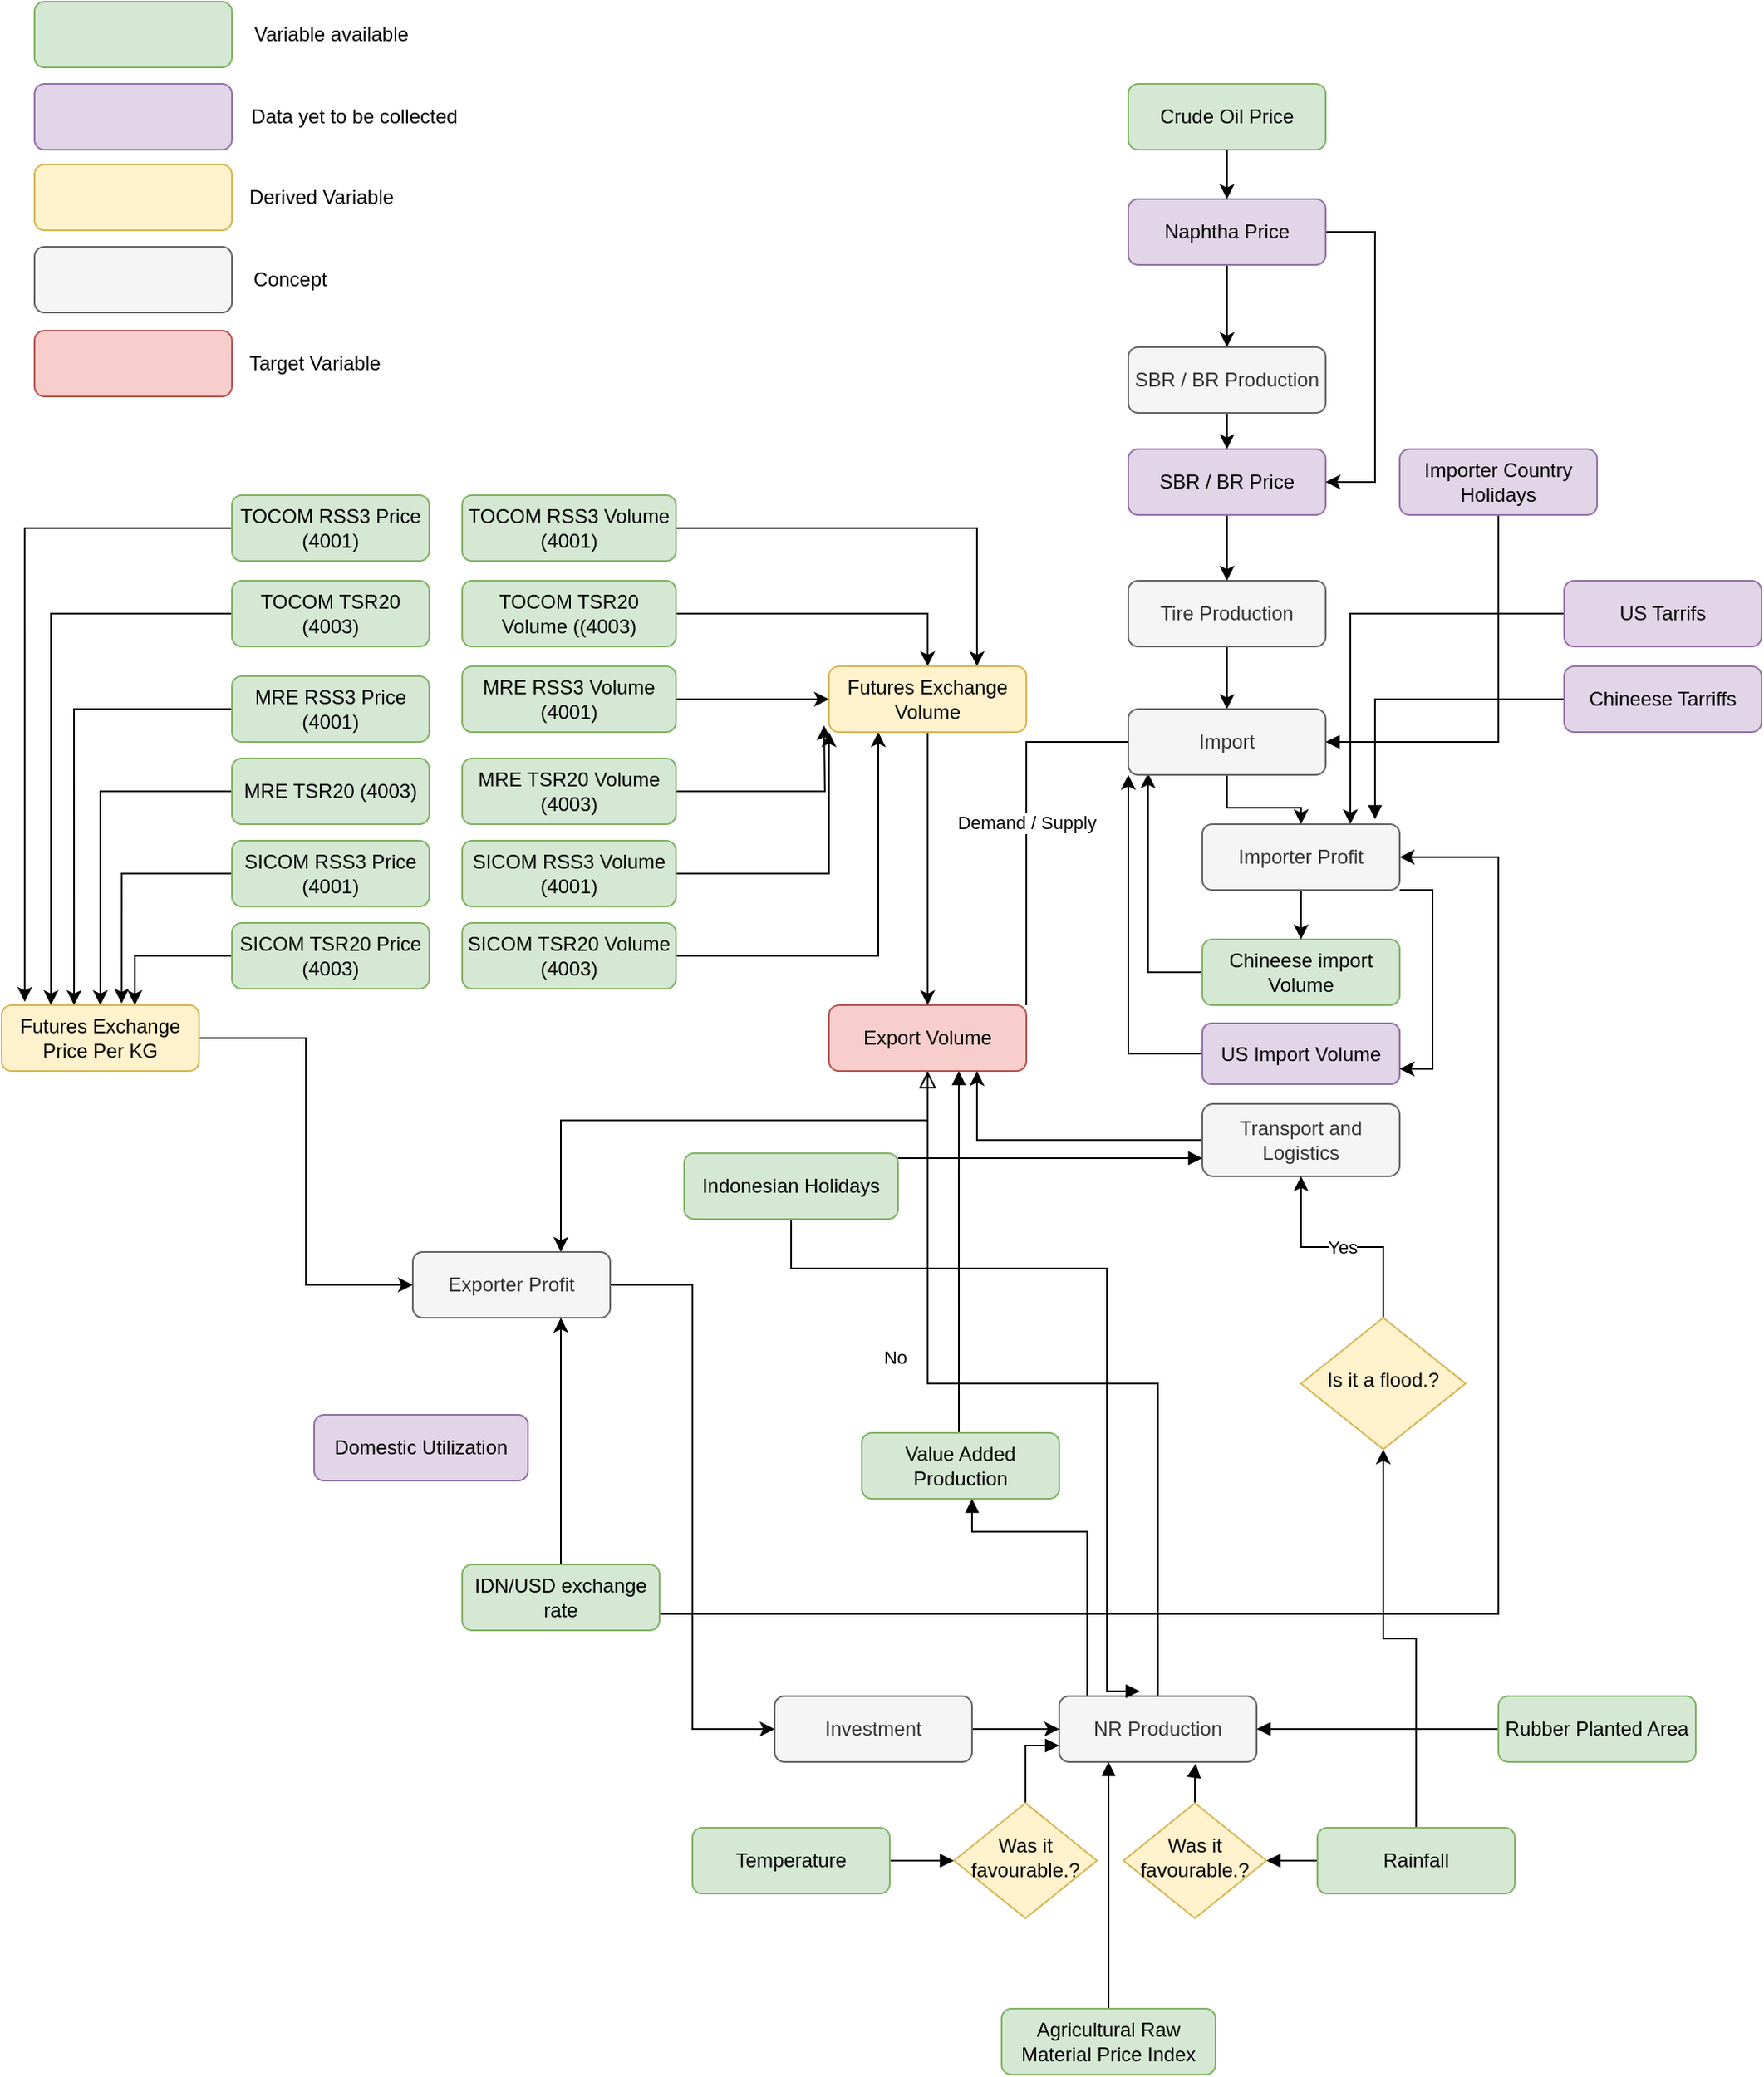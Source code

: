 <mxfile version="12.5.8" type="device"><diagram id="C5RBs43oDa-KdzZeNtuy" name="Page-1"><mxGraphModel dx="1695" dy="1570" grid="1" gridSize="10" guides="1" tooltips="1" connect="1" arrows="1" fold="1" page="1" pageScale="1" pageWidth="827" pageHeight="1169" math="0" shadow="0"><root><mxCell id="WIyWlLk6GJQsqaUBKTNV-0"/><mxCell id="WIyWlLk6GJQsqaUBKTNV-1" parent="WIyWlLk6GJQsqaUBKTNV-0"/><mxCell id="bZ1o4sIsSbqVYp4s5_Tv-12" style="edgeStyle=orthogonalEdgeStyle;rounded=0;orthogonalLoop=1;jettySize=auto;html=1;entryX=0.1;entryY=0.975;entryDx=0;entryDy=0;entryPerimeter=0;" edge="1" parent="WIyWlLk6GJQsqaUBKTNV-1" source="WIyWlLk6GJQsqaUBKTNV-7" target="bZ1o4sIsSbqVYp4s5_Tv-95"><mxGeometry relative="1" as="geometry"><Array as="points"><mxPoint x="427" y="40"/></Array></mxGeometry></mxCell><mxCell id="WIyWlLk6GJQsqaUBKTNV-7" value="Chineese import Volume" style="rounded=1;whiteSpace=wrap;html=1;fontSize=12;glass=0;strokeWidth=1;shadow=0;fillColor=#d5e8d4;strokeColor=#82b366;" parent="WIyWlLk6GJQsqaUBKTNV-1" vertex="1"><mxGeometry x="460" y="20" width="120" height="40" as="geometry"/></mxCell><mxCell id="WIyWlLk6GJQsqaUBKTNV-8" value="No" style="rounded=0;html=1;jettySize=auto;orthogonalLoop=1;fontSize=11;endArrow=block;endFill=0;endSize=8;strokeWidth=1;shadow=0;labelBackgroundColor=none;edgeStyle=orthogonalEdgeStyle;exitX=0.5;exitY=0;exitDx=0;exitDy=0;" parent="WIyWlLk6GJQsqaUBKTNV-1" source="bZ1o4sIsSbqVYp4s5_Tv-2" target="WIyWlLk6GJQsqaUBKTNV-11" edge="1"><mxGeometry x="0.333" y="20" relative="1" as="geometry"><mxPoint as="offset"/><mxPoint x="270" y="290" as="sourcePoint"/></mxGeometry></mxCell><mxCell id="bZ1o4sIsSbqVYp4s5_Tv-7" style="edgeStyle=orthogonalEdgeStyle;rounded=0;orthogonalLoop=1;jettySize=auto;html=1;entryX=0.75;entryY=0;entryDx=0;entryDy=0;" edge="1" parent="WIyWlLk6GJQsqaUBKTNV-1" source="WIyWlLk6GJQsqaUBKTNV-11" target="bZ1o4sIsSbqVYp4s5_Tv-5"><mxGeometry relative="1" as="geometry"><Array as="points"><mxPoint x="210" y="130"/><mxPoint x="110" y="130"/></Array></mxGeometry></mxCell><mxCell id="WIyWlLk6GJQsqaUBKTNV-11" value="Export Volume" style="rounded=1;whiteSpace=wrap;html=1;fontSize=12;glass=0;strokeWidth=1;shadow=0;fillColor=#f8cecc;strokeColor=#b85450;" parent="WIyWlLk6GJQsqaUBKTNV-1" vertex="1"><mxGeometry x="233" y="60" width="120" height="40" as="geometry"/></mxCell><mxCell id="bZ1o4sIsSbqVYp4s5_Tv-21" style="edgeStyle=orthogonalEdgeStyle;rounded=0;orthogonalLoop=1;jettySize=auto;html=1;" edge="1" parent="WIyWlLk6GJQsqaUBKTNV-1" source="WIyWlLk6GJQsqaUBKTNV-12" target="bZ1o4sIsSbqVYp4s5_Tv-20"><mxGeometry relative="1" as="geometry"><mxPoint x="590" y="540" as="targetPoint"/></mxGeometry></mxCell><mxCell id="bZ1o4sIsSbqVYp4s5_Tv-114" style="edgeStyle=orthogonalEdgeStyle;rounded=0;jumpSize=13;orthogonalLoop=1;jettySize=auto;html=1;endArrow=block;endFill=1;" edge="1" parent="WIyWlLk6GJQsqaUBKTNV-1" source="WIyWlLk6GJQsqaUBKTNV-12" target="bZ1o4sIsSbqVYp4s5_Tv-110"><mxGeometry relative="1" as="geometry"/></mxCell><mxCell id="WIyWlLk6GJQsqaUBKTNV-12" value="Rainfall" style="rounded=1;whiteSpace=wrap;html=1;fontSize=12;glass=0;strokeWidth=1;shadow=0;fillColor=#d5e8d4;strokeColor=#82b366;" parent="WIyWlLk6GJQsqaUBKTNV-1" vertex="1"><mxGeometry x="530" y="560" width="120" height="40" as="geometry"/></mxCell><mxCell id="bZ1o4sIsSbqVYp4s5_Tv-9" style="edgeStyle=orthogonalEdgeStyle;rounded=0;orthogonalLoop=1;jettySize=auto;html=1;entryX=0;entryY=0.5;entryDx=0;entryDy=0;" edge="1" parent="WIyWlLk6GJQsqaUBKTNV-1" source="bZ1o4sIsSbqVYp4s5_Tv-5" target="bZ1o4sIsSbqVYp4s5_Tv-8"><mxGeometry relative="1" as="geometry"/></mxCell><mxCell id="bZ1o4sIsSbqVYp4s5_Tv-5" value="Exporter Profit" style="rounded=1;whiteSpace=wrap;html=1;fontSize=12;glass=0;strokeWidth=1;shadow=0;fillColor=#f5f5f5;strokeColor=#666666;fontColor=#333333;" vertex="1" parent="WIyWlLk6GJQsqaUBKTNV-1"><mxGeometry x="-20" y="210" width="120" height="40" as="geometry"/></mxCell><mxCell id="bZ1o4sIsSbqVYp4s5_Tv-135" style="edgeStyle=orthogonalEdgeStyle;rounded=0;jumpSize=13;orthogonalLoop=1;jettySize=auto;html=1;endArrow=block;endFill=1;" edge="1" parent="WIyWlLk6GJQsqaUBKTNV-1" source="bZ1o4sIsSbqVYp4s5_Tv-2" target="bZ1o4sIsSbqVYp4s5_Tv-134"><mxGeometry relative="1" as="geometry"><Array as="points"><mxPoint x="390" y="380"/><mxPoint x="320" y="380"/></Array></mxGeometry></mxCell><mxCell id="bZ1o4sIsSbqVYp4s5_Tv-2" value="NR Production" style="rounded=1;whiteSpace=wrap;html=1;fontSize=12;glass=0;strokeWidth=1;shadow=0;fillColor=#f5f5f5;strokeColor=#666666;fontColor=#333333;" vertex="1" parent="WIyWlLk6GJQsqaUBKTNV-1"><mxGeometry x="373" y="480" width="120" height="40" as="geometry"/></mxCell><mxCell id="bZ1o4sIsSbqVYp4s5_Tv-10" style="edgeStyle=orthogonalEdgeStyle;rounded=0;orthogonalLoop=1;jettySize=auto;html=1;" edge="1" parent="WIyWlLk6GJQsqaUBKTNV-1" source="bZ1o4sIsSbqVYp4s5_Tv-8" target="bZ1o4sIsSbqVYp4s5_Tv-2"><mxGeometry relative="1" as="geometry"/></mxCell><mxCell id="bZ1o4sIsSbqVYp4s5_Tv-8" value="Investment" style="rounded=1;whiteSpace=wrap;html=1;fontSize=12;glass=0;strokeWidth=1;shadow=0;fillColor=#f5f5f5;strokeColor=#666666;fontColor=#333333;" vertex="1" parent="WIyWlLk6GJQsqaUBKTNV-1"><mxGeometry x="200" y="480" width="120" height="40" as="geometry"/></mxCell><mxCell id="bZ1o4sIsSbqVYp4s5_Tv-13" style="edgeStyle=orthogonalEdgeStyle;rounded=0;orthogonalLoop=1;jettySize=auto;html=1;entryX=0;entryY=1;entryDx=0;entryDy=0;" edge="1" parent="WIyWlLk6GJQsqaUBKTNV-1" source="bZ1o4sIsSbqVYp4s5_Tv-11" target="bZ1o4sIsSbqVYp4s5_Tv-95"><mxGeometry relative="1" as="geometry"><mxPoint x="430" y="110" as="targetPoint"/><Array as="points"><mxPoint x="415" y="90"/></Array></mxGeometry></mxCell><mxCell id="bZ1o4sIsSbqVYp4s5_Tv-11" value="US Import Volume" style="rounded=1;whiteSpace=wrap;html=1;fontSize=12;glass=0;strokeWidth=1;shadow=0;fillColor=#e1d5e7;strokeColor=#9673a6;" vertex="1" parent="WIyWlLk6GJQsqaUBKTNV-1"><mxGeometry x="460" y="71" width="120" height="37" as="geometry"/></mxCell><mxCell id="bZ1o4sIsSbqVYp4s5_Tv-120" style="edgeStyle=orthogonalEdgeStyle;rounded=0;jumpSize=13;orthogonalLoop=1;jettySize=auto;html=1;entryX=0;entryY=0.5;entryDx=0;entryDy=0;endArrow=block;endFill=1;" edge="1" parent="WIyWlLk6GJQsqaUBKTNV-1" source="bZ1o4sIsSbqVYp4s5_Tv-14" target="bZ1o4sIsSbqVYp4s5_Tv-115"><mxGeometry relative="1" as="geometry"/></mxCell><mxCell id="bZ1o4sIsSbqVYp4s5_Tv-14" value="Temperature" style="rounded=1;whiteSpace=wrap;html=1;fontSize=12;glass=0;strokeWidth=1;shadow=0;fillColor=#d5e8d4;strokeColor=#82b366;" vertex="1" parent="WIyWlLk6GJQsqaUBKTNV-1"><mxGeometry x="150" y="560" width="120" height="40" as="geometry"/></mxCell><mxCell id="bZ1o4sIsSbqVYp4s5_Tv-19" style="edgeStyle=orthogonalEdgeStyle;rounded=0;orthogonalLoop=1;jettySize=auto;html=1;entryX=0.75;entryY=1;entryDx=0;entryDy=0;" edge="1" parent="WIyWlLk6GJQsqaUBKTNV-1" source="bZ1o4sIsSbqVYp4s5_Tv-17" target="WIyWlLk6GJQsqaUBKTNV-11"><mxGeometry relative="1" as="geometry"/></mxCell><mxCell id="bZ1o4sIsSbqVYp4s5_Tv-17" value="Transport and Logistics" style="rounded=1;whiteSpace=wrap;html=1;fontSize=12;glass=0;strokeWidth=1;shadow=0;fillColor=#f5f5f5;strokeColor=#666666;fontColor=#333333;" vertex="1" parent="WIyWlLk6GJQsqaUBKTNV-1"><mxGeometry x="460" y="120" width="120" height="44" as="geometry"/></mxCell><mxCell id="bZ1o4sIsSbqVYp4s5_Tv-22" value="Yes" style="edgeStyle=orthogonalEdgeStyle;rounded=0;orthogonalLoop=1;jettySize=auto;html=1;entryX=0.5;entryY=1;entryDx=0;entryDy=0;" edge="1" parent="WIyWlLk6GJQsqaUBKTNV-1" source="bZ1o4sIsSbqVYp4s5_Tv-20" target="bZ1o4sIsSbqVYp4s5_Tv-17"><mxGeometry relative="1" as="geometry"/></mxCell><mxCell id="bZ1o4sIsSbqVYp4s5_Tv-20" value="Is it a flood.?" style="rhombus;whiteSpace=wrap;html=1;shadow=0;fontFamily=Helvetica;fontSize=12;align=center;strokeWidth=1;spacing=6;spacingTop=-4;fillColor=#fff2cc;strokeColor=#d6b656;" vertex="1" parent="WIyWlLk6GJQsqaUBKTNV-1"><mxGeometry x="520" y="250" width="100" height="80" as="geometry"/></mxCell><mxCell id="bZ1o4sIsSbqVYp4s5_Tv-108" style="edgeStyle=orthogonalEdgeStyle;rounded=0;jumpSize=13;orthogonalLoop=1;jettySize=auto;html=1;entryX=0.875;entryY=-0.075;entryDx=0;entryDy=0;entryPerimeter=0;endArrow=block;endFill=1;" edge="1" parent="WIyWlLk6GJQsqaUBKTNV-1" source="bZ1o4sIsSbqVYp4s5_Tv-23" target="bZ1o4sIsSbqVYp4s5_Tv-81"><mxGeometry relative="1" as="geometry"/></mxCell><mxCell id="bZ1o4sIsSbqVYp4s5_Tv-23" value="Chineese Tarriffs" style="rounded=1;whiteSpace=wrap;html=1;fontSize=12;glass=0;strokeWidth=1;shadow=0;fillColor=#e1d5e7;strokeColor=#9673a6;" vertex="1" parent="WIyWlLk6GJQsqaUBKTNV-1"><mxGeometry x="680" y="-146" width="120" height="40" as="geometry"/></mxCell><mxCell id="bZ1o4sIsSbqVYp4s5_Tv-28" style="edgeStyle=orthogonalEdgeStyle;rounded=0;orthogonalLoop=1;jettySize=auto;html=1;entryX=0.75;entryY=0;entryDx=0;entryDy=0;" edge="1" parent="WIyWlLk6GJQsqaUBKTNV-1" source="bZ1o4sIsSbqVYp4s5_Tv-24" target="bZ1o4sIsSbqVYp4s5_Tv-81"><mxGeometry relative="1" as="geometry"/></mxCell><mxCell id="bZ1o4sIsSbqVYp4s5_Tv-24" value="US Tarrifs" style="rounded=1;whiteSpace=wrap;html=1;fontSize=12;glass=0;strokeWidth=1;shadow=0;fillColor=#e1d5e7;strokeColor=#9673a6;" vertex="1" parent="WIyWlLk6GJQsqaUBKTNV-1"><mxGeometry x="680" y="-198" width="120" height="40" as="geometry"/></mxCell><mxCell id="bZ1o4sIsSbqVYp4s5_Tv-67" style="edgeStyle=orthogonalEdgeStyle;rounded=0;orthogonalLoop=1;jettySize=auto;html=1;entryX=0.25;entryY=1;entryDx=0;entryDy=0;" edge="1" parent="WIyWlLk6GJQsqaUBKTNV-1" source="bZ1o4sIsSbqVYp4s5_Tv-29" target="bZ1o4sIsSbqVYp4s5_Tv-64"><mxGeometry relative="1" as="geometry"/></mxCell><mxCell id="bZ1o4sIsSbqVYp4s5_Tv-29" value="SICOM TSR20 Volume&lt;br&gt;(4003)" style="rounded=1;whiteSpace=wrap;html=1;fontSize=12;glass=0;strokeWidth=1;shadow=0;fillColor=#d5e8d4;strokeColor=#82b366;" vertex="1" parent="WIyWlLk6GJQsqaUBKTNV-1"><mxGeometry x="10" y="10" width="130" height="40" as="geometry"/></mxCell><mxCell id="bZ1o4sIsSbqVYp4s5_Tv-77" style="edgeStyle=orthogonalEdgeStyle;rounded=0;orthogonalLoop=1;jettySize=auto;html=1;entryX=0.675;entryY=0;entryDx=0;entryDy=0;entryPerimeter=0;" edge="1" parent="WIyWlLk6GJQsqaUBKTNV-1" source="bZ1o4sIsSbqVYp4s5_Tv-32" target="bZ1o4sIsSbqVYp4s5_Tv-69"><mxGeometry relative="1" as="geometry"/></mxCell><mxCell id="bZ1o4sIsSbqVYp4s5_Tv-32" value="SICOM TSR20 Price&lt;br&gt;(4003)" style="rounded=1;whiteSpace=wrap;html=1;fontSize=12;glass=0;strokeWidth=1;shadow=0;fillColor=#d5e8d4;strokeColor=#82b366;" vertex="1" parent="WIyWlLk6GJQsqaUBKTNV-1"><mxGeometry x="-130" y="10" width="120" height="40" as="geometry"/></mxCell><mxCell id="bZ1o4sIsSbqVYp4s5_Tv-76" style="edgeStyle=orthogonalEdgeStyle;rounded=0;orthogonalLoop=1;jettySize=auto;html=1;entryX=0.608;entryY=-0.025;entryDx=0;entryDy=0;entryPerimeter=0;" edge="1" parent="WIyWlLk6GJQsqaUBKTNV-1" source="bZ1o4sIsSbqVYp4s5_Tv-33" target="bZ1o4sIsSbqVYp4s5_Tv-69"><mxGeometry relative="1" as="geometry"/></mxCell><mxCell id="bZ1o4sIsSbqVYp4s5_Tv-33" value="SICOM RSS3 Price&lt;br&gt;(4001)" style="rounded=1;whiteSpace=wrap;html=1;fontSize=12;glass=0;strokeWidth=1;shadow=0;fillColor=#d5e8d4;strokeColor=#82b366;" vertex="1" parent="WIyWlLk6GJQsqaUBKTNV-1"><mxGeometry x="-130" y="-40" width="120" height="40" as="geometry"/></mxCell><mxCell id="bZ1o4sIsSbqVYp4s5_Tv-73" style="edgeStyle=orthogonalEdgeStyle;rounded=0;orthogonalLoop=1;jettySize=auto;html=1;entryX=0.25;entryY=0;entryDx=0;entryDy=0;" edge="1" parent="WIyWlLk6GJQsqaUBKTNV-1" source="bZ1o4sIsSbqVYp4s5_Tv-34" target="bZ1o4sIsSbqVYp4s5_Tv-69"><mxGeometry relative="1" as="geometry"/></mxCell><mxCell id="bZ1o4sIsSbqVYp4s5_Tv-34" value="TOCOM TSR20 (4003)" style="rounded=1;whiteSpace=wrap;html=1;fontSize=12;glass=0;strokeWidth=1;shadow=0;fillColor=#d5e8d4;strokeColor=#82b366;" vertex="1" parent="WIyWlLk6GJQsqaUBKTNV-1"><mxGeometry x="-130" y="-198" width="120" height="40" as="geometry"/></mxCell><mxCell id="bZ1o4sIsSbqVYp4s5_Tv-72" style="edgeStyle=orthogonalEdgeStyle;rounded=0;orthogonalLoop=1;jettySize=auto;html=1;entryX=0.117;entryY=-0.05;entryDx=0;entryDy=0;entryPerimeter=0;" edge="1" parent="WIyWlLk6GJQsqaUBKTNV-1" source="bZ1o4sIsSbqVYp4s5_Tv-35" target="bZ1o4sIsSbqVYp4s5_Tv-69"><mxGeometry relative="1" as="geometry"/></mxCell><mxCell id="bZ1o4sIsSbqVYp4s5_Tv-35" value="TOCOM RSS3 Price&lt;br&gt;(4001)" style="rounded=1;whiteSpace=wrap;html=1;fontSize=12;glass=0;strokeWidth=1;shadow=0;fillColor=#d5e8d4;strokeColor=#82b366;" vertex="1" parent="WIyWlLk6GJQsqaUBKTNV-1"><mxGeometry x="-130" y="-250" width="120" height="40" as="geometry"/></mxCell><mxCell id="bZ1o4sIsSbqVYp4s5_Tv-75" style="edgeStyle=orthogonalEdgeStyle;rounded=0;orthogonalLoop=1;jettySize=auto;html=1;entryX=0.5;entryY=0;entryDx=0;entryDy=0;" edge="1" parent="WIyWlLk6GJQsqaUBKTNV-1" source="bZ1o4sIsSbqVYp4s5_Tv-36" target="bZ1o4sIsSbqVYp4s5_Tv-69"><mxGeometry relative="1" as="geometry"/></mxCell><mxCell id="bZ1o4sIsSbqVYp4s5_Tv-36" value="MRE TSR20 (4003)" style="rounded=1;whiteSpace=wrap;html=1;fontSize=12;glass=0;strokeWidth=1;shadow=0;fillColor=#d5e8d4;strokeColor=#82b366;" vertex="1" parent="WIyWlLk6GJQsqaUBKTNV-1"><mxGeometry x="-130" y="-90" width="120" height="40" as="geometry"/></mxCell><mxCell id="bZ1o4sIsSbqVYp4s5_Tv-74" style="edgeStyle=orthogonalEdgeStyle;rounded=0;orthogonalLoop=1;jettySize=auto;html=1;entryX=0.367;entryY=0;entryDx=0;entryDy=0;entryPerimeter=0;" edge="1" parent="WIyWlLk6GJQsqaUBKTNV-1" source="bZ1o4sIsSbqVYp4s5_Tv-37" target="bZ1o4sIsSbqVYp4s5_Tv-69"><mxGeometry relative="1" as="geometry"/></mxCell><mxCell id="bZ1o4sIsSbqVYp4s5_Tv-37" value="MRE RSS3 Price&lt;br&gt;(4001)" style="rounded=1;whiteSpace=wrap;html=1;fontSize=12;glass=0;strokeWidth=1;shadow=0;fillColor=#d5e8d4;strokeColor=#82b366;" vertex="1" parent="WIyWlLk6GJQsqaUBKTNV-1"><mxGeometry x="-130" y="-140" width="120" height="40" as="geometry"/></mxCell><mxCell id="bZ1o4sIsSbqVYp4s5_Tv-65" style="edgeStyle=orthogonalEdgeStyle;rounded=0;orthogonalLoop=1;jettySize=auto;html=1;entryX=0;entryY=1;entryDx=0;entryDy=0;" edge="1" parent="WIyWlLk6GJQsqaUBKTNV-1" source="bZ1o4sIsSbqVYp4s5_Tv-44" target="bZ1o4sIsSbqVYp4s5_Tv-64"><mxGeometry relative="1" as="geometry"><mxPoint x="260" y="-20" as="targetPoint"/></mxGeometry></mxCell><mxCell id="bZ1o4sIsSbqVYp4s5_Tv-44" value="SICOM RSS3 Volume&lt;br&gt;(4001)" style="rounded=1;whiteSpace=wrap;html=1;fontSize=12;glass=0;strokeWidth=1;shadow=0;fillColor=#d5e8d4;strokeColor=#82b366;" vertex="1" parent="WIyWlLk6GJQsqaUBKTNV-1"><mxGeometry x="10" y="-40" width="130" height="40" as="geometry"/></mxCell><mxCell id="bZ1o4sIsSbqVYp4s5_Tv-66" style="edgeStyle=orthogonalEdgeStyle;rounded=0;orthogonalLoop=1;jettySize=auto;html=1;" edge="1" parent="WIyWlLk6GJQsqaUBKTNV-1" source="bZ1o4sIsSbqVYp4s5_Tv-49"><mxGeometry relative="1" as="geometry"><mxPoint x="230" y="-110" as="targetPoint"/></mxGeometry></mxCell><mxCell id="bZ1o4sIsSbqVYp4s5_Tv-49" value="MRE TSR20 Volume (4003)" style="rounded=1;whiteSpace=wrap;html=1;fontSize=12;glass=0;strokeWidth=1;shadow=0;fillColor=#d5e8d4;strokeColor=#82b366;" vertex="1" parent="WIyWlLk6GJQsqaUBKTNV-1"><mxGeometry x="10" y="-90" width="130" height="40" as="geometry"/></mxCell><mxCell id="bZ1o4sIsSbqVYp4s5_Tv-55" style="edgeStyle=orthogonalEdgeStyle;rounded=0;orthogonalLoop=1;jettySize=auto;html=1;entryX=0;entryY=0.5;entryDx=0;entryDy=0;" edge="1" parent="WIyWlLk6GJQsqaUBKTNV-1" source="bZ1o4sIsSbqVYp4s5_Tv-50" target="bZ1o4sIsSbqVYp4s5_Tv-64"><mxGeometry relative="1" as="geometry"><mxPoint x="410" y="-140" as="targetPoint"/></mxGeometry></mxCell><mxCell id="bZ1o4sIsSbqVYp4s5_Tv-50" value="MRE RSS3 Volume (4001)" style="rounded=1;whiteSpace=wrap;html=1;fontSize=12;glass=0;strokeWidth=1;shadow=0;fillColor=#d5e8d4;strokeColor=#82b366;" vertex="1" parent="WIyWlLk6GJQsqaUBKTNV-1"><mxGeometry x="10" y="-146" width="130" height="40" as="geometry"/></mxCell><mxCell id="bZ1o4sIsSbqVYp4s5_Tv-54" style="edgeStyle=orthogonalEdgeStyle;rounded=0;orthogonalLoop=1;jettySize=auto;html=1;entryX=0.5;entryY=0;entryDx=0;entryDy=0;" edge="1" parent="WIyWlLk6GJQsqaUBKTNV-1" source="bZ1o4sIsSbqVYp4s5_Tv-51" target="bZ1o4sIsSbqVYp4s5_Tv-64"><mxGeometry relative="1" as="geometry"><mxPoint x="430" y="-150" as="targetPoint"/></mxGeometry></mxCell><mxCell id="bZ1o4sIsSbqVYp4s5_Tv-51" value="TOCOM TSR20 Volume ((4003)" style="rounded=1;whiteSpace=wrap;html=1;fontSize=12;glass=0;strokeWidth=1;shadow=0;fillColor=#d5e8d4;strokeColor=#82b366;" vertex="1" parent="WIyWlLk6GJQsqaUBKTNV-1"><mxGeometry x="10" y="-198" width="130" height="40" as="geometry"/></mxCell><mxCell id="bZ1o4sIsSbqVYp4s5_Tv-53" style="edgeStyle=orthogonalEdgeStyle;rounded=0;orthogonalLoop=1;jettySize=auto;html=1;entryX=0.75;entryY=0;entryDx=0;entryDy=0;" edge="1" parent="WIyWlLk6GJQsqaUBKTNV-1" source="bZ1o4sIsSbqVYp4s5_Tv-52" target="bZ1o4sIsSbqVYp4s5_Tv-64"><mxGeometry relative="1" as="geometry"><mxPoint x="450" y="-150" as="targetPoint"/></mxGeometry></mxCell><mxCell id="bZ1o4sIsSbqVYp4s5_Tv-52" value="TOCOM RSS3 Volume (4001)" style="rounded=1;whiteSpace=wrap;html=1;fontSize=12;glass=0;strokeWidth=1;shadow=0;fillColor=#d5e8d4;strokeColor=#82b366;" vertex="1" parent="WIyWlLk6GJQsqaUBKTNV-1"><mxGeometry x="10" y="-250" width="130" height="40" as="geometry"/></mxCell><mxCell id="bZ1o4sIsSbqVYp4s5_Tv-60" style="edgeStyle=orthogonalEdgeStyle;rounded=0;orthogonalLoop=1;jettySize=auto;html=1;entryX=0.75;entryY=1;entryDx=0;entryDy=0;" edge="1" parent="WIyWlLk6GJQsqaUBKTNV-1" source="bZ1o4sIsSbqVYp4s5_Tv-59" target="bZ1o4sIsSbqVYp4s5_Tv-5"><mxGeometry relative="1" as="geometry"/></mxCell><mxCell id="bZ1o4sIsSbqVYp4s5_Tv-61" style="edgeStyle=orthogonalEdgeStyle;rounded=0;orthogonalLoop=1;jettySize=auto;html=1;entryX=1;entryY=0.5;entryDx=0;entryDy=0;" edge="1" parent="WIyWlLk6GJQsqaUBKTNV-1" source="bZ1o4sIsSbqVYp4s5_Tv-59" target="bZ1o4sIsSbqVYp4s5_Tv-81"><mxGeometry relative="1" as="geometry"><mxPoint x="220" y="180" as="targetPoint"/><Array as="points"><mxPoint x="640" y="430"/><mxPoint x="640" y="-30"/></Array></mxGeometry></mxCell><mxCell id="bZ1o4sIsSbqVYp4s5_Tv-59" value="IDN/USD exchange rate" style="rounded=1;whiteSpace=wrap;html=1;fontSize=12;glass=0;strokeWidth=1;shadow=0;fillColor=#d5e8d4;strokeColor=#82b366;" vertex="1" parent="WIyWlLk6GJQsqaUBKTNV-1"><mxGeometry x="10" y="400" width="120" height="40" as="geometry"/></mxCell><mxCell id="bZ1o4sIsSbqVYp4s5_Tv-68" style="edgeStyle=orthogonalEdgeStyle;rounded=0;orthogonalLoop=1;jettySize=auto;html=1;" edge="1" parent="WIyWlLk6GJQsqaUBKTNV-1" source="bZ1o4sIsSbqVYp4s5_Tv-64" target="WIyWlLk6GJQsqaUBKTNV-11"><mxGeometry relative="1" as="geometry"/></mxCell><mxCell id="bZ1o4sIsSbqVYp4s5_Tv-64" value="Futures Exchange Volume" style="rounded=1;whiteSpace=wrap;html=1;fontSize=12;glass=0;strokeWidth=1;shadow=0;fillColor=#fff2cc;strokeColor=#d6b656;" vertex="1" parent="WIyWlLk6GJQsqaUBKTNV-1"><mxGeometry x="233" y="-146" width="120" height="40" as="geometry"/></mxCell><mxCell id="bZ1o4sIsSbqVYp4s5_Tv-78" style="edgeStyle=orthogonalEdgeStyle;rounded=0;orthogonalLoop=1;jettySize=auto;html=1;entryX=0;entryY=0.5;entryDx=0;entryDy=0;" edge="1" parent="WIyWlLk6GJQsqaUBKTNV-1" source="bZ1o4sIsSbqVYp4s5_Tv-69" target="bZ1o4sIsSbqVYp4s5_Tv-5"><mxGeometry relative="1" as="geometry"/></mxCell><mxCell id="bZ1o4sIsSbqVYp4s5_Tv-69" value="Futures Exchange Price Per KG" style="rounded=1;whiteSpace=wrap;html=1;fontSize=12;glass=0;strokeWidth=1;shadow=0;fillColor=#fff2cc;strokeColor=#d6b656;" vertex="1" parent="WIyWlLk6GJQsqaUBKTNV-1"><mxGeometry x="-270" y="60" width="120" height="40" as="geometry"/></mxCell><mxCell id="bZ1o4sIsSbqVYp4s5_Tv-103" style="edgeStyle=orthogonalEdgeStyle;rounded=0;orthogonalLoop=1;jettySize=auto;html=1;entryX=0.5;entryY=0;entryDx=0;entryDy=0;" edge="1" parent="WIyWlLk6GJQsqaUBKTNV-1" source="bZ1o4sIsSbqVYp4s5_Tv-81" target="WIyWlLk6GJQsqaUBKTNV-7"><mxGeometry relative="1" as="geometry"/></mxCell><mxCell id="bZ1o4sIsSbqVYp4s5_Tv-104" style="edgeStyle=orthogonalEdgeStyle;rounded=0;orthogonalLoop=1;jettySize=auto;html=1;exitX=1;exitY=1;exitDx=0;exitDy=0;entryX=1;entryY=0.75;entryDx=0;entryDy=0;" edge="1" parent="WIyWlLk6GJQsqaUBKTNV-1" source="bZ1o4sIsSbqVYp4s5_Tv-81" target="bZ1o4sIsSbqVYp4s5_Tv-11"><mxGeometry relative="1" as="geometry"><Array as="points"><mxPoint x="600" y="-10"/><mxPoint x="600" y="99"/></Array></mxGeometry></mxCell><mxCell id="bZ1o4sIsSbqVYp4s5_Tv-81" value="Importer Profit" style="rounded=1;whiteSpace=wrap;html=1;fontSize=12;glass=0;strokeWidth=1;shadow=0;fillColor=#f5f5f5;strokeColor=#666666;fontColor=#333333;" vertex="1" parent="WIyWlLk6GJQsqaUBKTNV-1"><mxGeometry x="460" y="-50" width="120" height="40" as="geometry"/></mxCell><mxCell id="bZ1o4sIsSbqVYp4s5_Tv-98" style="edgeStyle=orthogonalEdgeStyle;rounded=0;orthogonalLoop=1;jettySize=auto;html=1;entryX=0.5;entryY=0;entryDx=0;entryDy=0;" edge="1" parent="WIyWlLk6GJQsqaUBKTNV-1" source="bZ1o4sIsSbqVYp4s5_Tv-82" target="bZ1o4sIsSbqVYp4s5_Tv-95"><mxGeometry relative="1" as="geometry"/></mxCell><mxCell id="bZ1o4sIsSbqVYp4s5_Tv-82" value="Tire Production" style="rounded=1;whiteSpace=wrap;html=1;fontSize=12;glass=0;strokeWidth=1;shadow=0;fillColor=#f5f5f5;strokeColor=#666666;fontColor=#333333;" vertex="1" parent="WIyWlLk6GJQsqaUBKTNV-1"><mxGeometry x="415" y="-198" width="120" height="40" as="geometry"/></mxCell><mxCell id="bZ1o4sIsSbqVYp4s5_Tv-91" style="edgeStyle=orthogonalEdgeStyle;rounded=0;orthogonalLoop=1;jettySize=auto;html=1;" edge="1" parent="WIyWlLk6GJQsqaUBKTNV-1" source="bZ1o4sIsSbqVYp4s5_Tv-83" target="bZ1o4sIsSbqVYp4s5_Tv-84"><mxGeometry relative="1" as="geometry"/></mxCell><mxCell id="bZ1o4sIsSbqVYp4s5_Tv-83" value="SBR / BR Production" style="rounded=1;whiteSpace=wrap;html=1;fontSize=12;glass=0;strokeWidth=1;shadow=0;fillColor=#f5f5f5;strokeColor=#666666;fontColor=#333333;" vertex="1" parent="WIyWlLk6GJQsqaUBKTNV-1"><mxGeometry x="415" y="-340" width="120" height="40" as="geometry"/></mxCell><mxCell id="bZ1o4sIsSbqVYp4s5_Tv-93" style="edgeStyle=orthogonalEdgeStyle;rounded=0;orthogonalLoop=1;jettySize=auto;html=1;" edge="1" parent="WIyWlLk6GJQsqaUBKTNV-1" source="bZ1o4sIsSbqVYp4s5_Tv-84" target="bZ1o4sIsSbqVYp4s5_Tv-82"><mxGeometry relative="1" as="geometry"/></mxCell><mxCell id="bZ1o4sIsSbqVYp4s5_Tv-84" value="SBR / BR Price" style="rounded=1;whiteSpace=wrap;html=1;fontSize=12;glass=0;strokeWidth=1;shadow=0;fillColor=#e1d5e7;strokeColor=#9673a6;" vertex="1" parent="WIyWlLk6GJQsqaUBKTNV-1"><mxGeometry x="415" y="-278" width="120" height="40" as="geometry"/></mxCell><mxCell id="bZ1o4sIsSbqVYp4s5_Tv-90" style="edgeStyle=orthogonalEdgeStyle;rounded=0;orthogonalLoop=1;jettySize=auto;html=1;entryX=0.5;entryY=0;entryDx=0;entryDy=0;" edge="1" parent="WIyWlLk6GJQsqaUBKTNV-1" source="bZ1o4sIsSbqVYp4s5_Tv-86" target="bZ1o4sIsSbqVYp4s5_Tv-83"><mxGeometry relative="1" as="geometry"/></mxCell><mxCell id="bZ1o4sIsSbqVYp4s5_Tv-92" style="edgeStyle=orthogonalEdgeStyle;rounded=0;orthogonalLoop=1;jettySize=auto;html=1;entryX=1;entryY=0.5;entryDx=0;entryDy=0;" edge="1" parent="WIyWlLk6GJQsqaUBKTNV-1" source="bZ1o4sIsSbqVYp4s5_Tv-86" target="bZ1o4sIsSbqVYp4s5_Tv-84"><mxGeometry relative="1" as="geometry"><Array as="points"><mxPoint x="565" y="-410"/><mxPoint x="565" y="-258"/></Array></mxGeometry></mxCell><mxCell id="bZ1o4sIsSbqVYp4s5_Tv-86" value="Naphtha Price" style="rounded=1;whiteSpace=wrap;html=1;fontSize=12;glass=0;strokeWidth=1;shadow=0;fillColor=#e1d5e7;strokeColor=#9673a6;" vertex="1" parent="WIyWlLk6GJQsqaUBKTNV-1"><mxGeometry x="415" y="-430" width="120" height="40" as="geometry"/></mxCell><mxCell id="bZ1o4sIsSbqVYp4s5_Tv-89" style="edgeStyle=orthogonalEdgeStyle;rounded=0;orthogonalLoop=1;jettySize=auto;html=1;entryX=0.5;entryY=0;entryDx=0;entryDy=0;" edge="1" parent="WIyWlLk6GJQsqaUBKTNV-1" source="bZ1o4sIsSbqVYp4s5_Tv-87" target="bZ1o4sIsSbqVYp4s5_Tv-86"><mxGeometry relative="1" as="geometry"/></mxCell><mxCell id="bZ1o4sIsSbqVYp4s5_Tv-87" value="Crude Oil Price" style="rounded=1;whiteSpace=wrap;html=1;fontSize=12;glass=0;strokeWidth=1;shadow=0;fillColor=#d5e8d4;strokeColor=#82b366;" vertex="1" parent="WIyWlLk6GJQsqaUBKTNV-1"><mxGeometry x="415" y="-500" width="120" height="40" as="geometry"/></mxCell><mxCell id="bZ1o4sIsSbqVYp4s5_Tv-97" value="Demand / Supply" style="edgeStyle=orthogonalEdgeStyle;rounded=0;orthogonalLoop=1;jettySize=auto;html=1;entryX=1;entryY=0;entryDx=0;entryDy=0;endArrow=none;endFill=0;jumpSize=13;" edge="1" parent="WIyWlLk6GJQsqaUBKTNV-1" source="bZ1o4sIsSbqVYp4s5_Tv-95" target="WIyWlLk6GJQsqaUBKTNV-11"><mxGeometry relative="1" as="geometry"/></mxCell><mxCell id="bZ1o4sIsSbqVYp4s5_Tv-99" style="edgeStyle=orthogonalEdgeStyle;rounded=0;orthogonalLoop=1;jettySize=auto;html=1;entryX=0.5;entryY=0;entryDx=0;entryDy=0;" edge="1" parent="WIyWlLk6GJQsqaUBKTNV-1" source="bZ1o4sIsSbqVYp4s5_Tv-95" target="bZ1o4sIsSbqVYp4s5_Tv-81"><mxGeometry relative="1" as="geometry"/></mxCell><mxCell id="bZ1o4sIsSbqVYp4s5_Tv-95" value="Import" style="rounded=1;whiteSpace=wrap;html=1;fontSize=12;glass=0;strokeWidth=1;shadow=0;fillColor=#f5f5f5;strokeColor=#666666;fontColor=#333333;" vertex="1" parent="WIyWlLk6GJQsqaUBKTNV-1"><mxGeometry x="415" y="-120" width="120" height="40" as="geometry"/></mxCell><mxCell id="bZ1o4sIsSbqVYp4s5_Tv-113" style="edgeStyle=orthogonalEdgeStyle;rounded=0;jumpSize=13;orthogonalLoop=1;jettySize=auto;html=1;entryX=0.692;entryY=1.025;entryDx=0;entryDy=0;entryPerimeter=0;endArrow=block;endFill=1;" edge="1" parent="WIyWlLk6GJQsqaUBKTNV-1" source="bZ1o4sIsSbqVYp4s5_Tv-110" target="bZ1o4sIsSbqVYp4s5_Tv-2"><mxGeometry relative="1" as="geometry"/></mxCell><mxCell id="bZ1o4sIsSbqVYp4s5_Tv-110" value="Was it favourable.?" style="rhombus;whiteSpace=wrap;html=1;shadow=0;fontFamily=Helvetica;fontSize=12;align=center;strokeWidth=1;spacing=6;spacingTop=-4;fillColor=#fff2cc;strokeColor=#d6b656;" vertex="1" parent="WIyWlLk6GJQsqaUBKTNV-1"><mxGeometry x="412" y="545" width="87" height="70" as="geometry"/></mxCell><mxCell id="bZ1o4sIsSbqVYp4s5_Tv-119" style="edgeStyle=orthogonalEdgeStyle;rounded=0;jumpSize=13;orthogonalLoop=1;jettySize=auto;html=1;entryX=0;entryY=0.75;entryDx=0;entryDy=0;endArrow=block;endFill=1;" edge="1" parent="WIyWlLk6GJQsqaUBKTNV-1" source="bZ1o4sIsSbqVYp4s5_Tv-115" target="bZ1o4sIsSbqVYp4s5_Tv-2"><mxGeometry relative="1" as="geometry"/></mxCell><mxCell id="bZ1o4sIsSbqVYp4s5_Tv-115" value="Was it favourable.?" style="rhombus;whiteSpace=wrap;html=1;shadow=0;fontFamily=Helvetica;fontSize=12;align=center;strokeWidth=1;spacing=6;spacingTop=-4;fillColor=#fff2cc;strokeColor=#d6b656;" vertex="1" parent="WIyWlLk6GJQsqaUBKTNV-1"><mxGeometry x="309" y="545" width="87" height="70" as="geometry"/></mxCell><mxCell id="bZ1o4sIsSbqVYp4s5_Tv-122" style="edgeStyle=orthogonalEdgeStyle;rounded=0;jumpSize=13;orthogonalLoop=1;jettySize=auto;html=1;entryX=0.25;entryY=1;entryDx=0;entryDy=0;endArrow=block;endFill=1;" edge="1" parent="WIyWlLk6GJQsqaUBKTNV-1" source="bZ1o4sIsSbqVYp4s5_Tv-121" target="bZ1o4sIsSbqVYp4s5_Tv-2"><mxGeometry relative="1" as="geometry"/></mxCell><mxCell id="bZ1o4sIsSbqVYp4s5_Tv-121" value="Agricultural Raw Material Price Index" style="rounded=1;whiteSpace=wrap;html=1;fontSize=12;glass=0;strokeWidth=1;shadow=0;fillColor=#d5e8d4;strokeColor=#82b366;" vertex="1" parent="WIyWlLk6GJQsqaUBKTNV-1"><mxGeometry x="338" y="670" width="130" height="40" as="geometry"/></mxCell><mxCell id="bZ1o4sIsSbqVYp4s5_Tv-126" style="edgeStyle=orthogonalEdgeStyle;rounded=0;jumpSize=13;orthogonalLoop=1;jettySize=auto;html=1;entryX=0.408;entryY=-0.075;entryDx=0;entryDy=0;entryPerimeter=0;endArrow=block;endFill=1;" edge="1" parent="WIyWlLk6GJQsqaUBKTNV-1" source="bZ1o4sIsSbqVYp4s5_Tv-124" target="bZ1o4sIsSbqVYp4s5_Tv-2"><mxGeometry relative="1" as="geometry"><Array as="points"><mxPoint x="210" y="220"/><mxPoint x="402" y="220"/></Array></mxGeometry></mxCell><mxCell id="bZ1o4sIsSbqVYp4s5_Tv-127" style="edgeStyle=orthogonalEdgeStyle;rounded=0;jumpSize=13;orthogonalLoop=1;jettySize=auto;html=1;entryX=0;entryY=0.75;entryDx=0;entryDy=0;endArrow=block;endFill=1;" edge="1" parent="WIyWlLk6GJQsqaUBKTNV-1" source="bZ1o4sIsSbqVYp4s5_Tv-124" target="bZ1o4sIsSbqVYp4s5_Tv-17"><mxGeometry relative="1" as="geometry"><Array as="points"><mxPoint x="320" y="153"/><mxPoint x="320" y="153"/></Array></mxGeometry></mxCell><mxCell id="bZ1o4sIsSbqVYp4s5_Tv-124" value="Indonesian Holidays" style="rounded=1;whiteSpace=wrap;html=1;fontSize=12;glass=0;strokeWidth=1;shadow=0;fillColor=#d5e8d4;strokeColor=#82b366;" vertex="1" parent="WIyWlLk6GJQsqaUBKTNV-1"><mxGeometry x="145" y="150" width="130" height="40" as="geometry"/></mxCell><mxCell id="bZ1o4sIsSbqVYp4s5_Tv-130" style="edgeStyle=orthogonalEdgeStyle;rounded=0;jumpSize=13;orthogonalLoop=1;jettySize=auto;html=1;entryX=1;entryY=0.5;entryDx=0;entryDy=0;endArrow=block;endFill=1;" edge="1" parent="WIyWlLk6GJQsqaUBKTNV-1" source="bZ1o4sIsSbqVYp4s5_Tv-128" target="bZ1o4sIsSbqVYp4s5_Tv-95"><mxGeometry relative="1" as="geometry"><Array as="points"><mxPoint x="640" y="-100"/></Array></mxGeometry></mxCell><mxCell id="bZ1o4sIsSbqVYp4s5_Tv-128" value="Importer Country Holidays" style="rounded=1;whiteSpace=wrap;html=1;fontSize=12;glass=0;strokeWidth=1;shadow=0;fillColor=#e1d5e7;strokeColor=#9673a6;" vertex="1" parent="WIyWlLk6GJQsqaUBKTNV-1"><mxGeometry x="580" y="-278" width="120" height="40" as="geometry"/></mxCell><mxCell id="bZ1o4sIsSbqVYp4s5_Tv-131" value="Domestic Utilization" style="rounded=1;whiteSpace=wrap;html=1;fontSize=12;glass=0;strokeWidth=1;shadow=0;fillColor=#e1d5e7;strokeColor=#9673a6;" vertex="1" parent="WIyWlLk6GJQsqaUBKTNV-1"><mxGeometry x="-80" y="309" width="130" height="40" as="geometry"/></mxCell><mxCell id="bZ1o4sIsSbqVYp4s5_Tv-136" style="edgeStyle=orthogonalEdgeStyle;rounded=0;jumpSize=13;orthogonalLoop=1;jettySize=auto;html=1;entryX=0.658;entryY=1;entryDx=0;entryDy=0;entryPerimeter=0;endArrow=block;endFill=1;" edge="1" parent="WIyWlLk6GJQsqaUBKTNV-1"><mxGeometry relative="1" as="geometry"><mxPoint x="313" y="320" as="sourcePoint"/><mxPoint x="311.96" y="100" as="targetPoint"/><Array as="points"><mxPoint x="312" y="320"/></Array></mxGeometry></mxCell><mxCell id="bZ1o4sIsSbqVYp4s5_Tv-134" value="Value Added Production" style="rounded=1;whiteSpace=wrap;html=1;fontSize=12;glass=0;strokeWidth=1;shadow=0;fillColor=#d5e8d4;strokeColor=#82b366;" vertex="1" parent="WIyWlLk6GJQsqaUBKTNV-1"><mxGeometry x="253" y="320" width="120" height="40" as="geometry"/></mxCell><mxCell id="bZ1o4sIsSbqVYp4s5_Tv-138" style="edgeStyle=orthogonalEdgeStyle;rounded=0;jumpSize=13;orthogonalLoop=1;jettySize=auto;html=1;entryX=1;entryY=0.5;entryDx=0;entryDy=0;endArrow=block;endFill=1;" edge="1" parent="WIyWlLk6GJQsqaUBKTNV-1" source="bZ1o4sIsSbqVYp4s5_Tv-137" target="bZ1o4sIsSbqVYp4s5_Tv-2"><mxGeometry relative="1" as="geometry"/></mxCell><mxCell id="bZ1o4sIsSbqVYp4s5_Tv-137" value="Rubber Planted Area" style="rounded=1;whiteSpace=wrap;html=1;fontSize=12;glass=0;strokeWidth=1;shadow=0;fillColor=#d5e8d4;strokeColor=#82b366;" vertex="1" parent="WIyWlLk6GJQsqaUBKTNV-1"><mxGeometry x="640" y="480" width="120" height="40" as="geometry"/></mxCell><mxCell id="bZ1o4sIsSbqVYp4s5_Tv-139" value="" style="rounded=1;whiteSpace=wrap;html=1;fontSize=12;glass=0;strokeWidth=1;shadow=0;fillColor=#d5e8d4;strokeColor=#82b366;" vertex="1" parent="WIyWlLk6GJQsqaUBKTNV-1"><mxGeometry x="-250" y="-550" width="120" height="40" as="geometry"/></mxCell><mxCell id="bZ1o4sIsSbqVYp4s5_Tv-140" value="" style="rounded=1;whiteSpace=wrap;html=1;fontSize=12;glass=0;strokeWidth=1;shadow=0;fillColor=#e1d5e7;strokeColor=#9673a6;" vertex="1" parent="WIyWlLk6GJQsqaUBKTNV-1"><mxGeometry x="-250" y="-500" width="120" height="40" as="geometry"/></mxCell><mxCell id="bZ1o4sIsSbqVYp4s5_Tv-141" value="" style="rounded=1;whiteSpace=wrap;html=1;fontSize=12;glass=0;strokeWidth=1;shadow=0;fillColor=#fff2cc;strokeColor=#d6b656;" vertex="1" parent="WIyWlLk6GJQsqaUBKTNV-1"><mxGeometry x="-250" y="-451" width="120" height="40" as="geometry"/></mxCell><mxCell id="bZ1o4sIsSbqVYp4s5_Tv-142" value="" style="rounded=1;whiteSpace=wrap;html=1;fontSize=12;glass=0;strokeWidth=1;shadow=0;fillColor=#f5f5f5;strokeColor=#666666;fontColor=#333333;" vertex="1" parent="WIyWlLk6GJQsqaUBKTNV-1"><mxGeometry x="-250" y="-401" width="120" height="40" as="geometry"/></mxCell><mxCell id="bZ1o4sIsSbqVYp4s5_Tv-144" value="" style="rounded=1;whiteSpace=wrap;html=1;fontSize=12;glass=0;strokeWidth=1;shadow=0;fillColor=#f8cecc;strokeColor=#b85450;" vertex="1" parent="WIyWlLk6GJQsqaUBKTNV-1"><mxGeometry x="-250" y="-350" width="120" height="40" as="geometry"/></mxCell><mxCell id="bZ1o4sIsSbqVYp4s5_Tv-146" value="Variable available" style="text;html=1;align=center;verticalAlign=middle;resizable=0;points=[];autosize=1;" vertex="1" parent="WIyWlLk6GJQsqaUBKTNV-1"><mxGeometry x="-125" y="-540" width="110" height="20" as="geometry"/></mxCell><mxCell id="bZ1o4sIsSbqVYp4s5_Tv-147" value="Data yet to be collected" style="text;html=1;align=center;verticalAlign=middle;resizable=0;points=[];autosize=1;" vertex="1" parent="WIyWlLk6GJQsqaUBKTNV-1"><mxGeometry x="-126" y="-490" width="140" height="20" as="geometry"/></mxCell><mxCell id="bZ1o4sIsSbqVYp4s5_Tv-148" value="Derived Variable" style="text;html=1;align=center;verticalAlign=middle;resizable=0;points=[];autosize=1;" vertex="1" parent="WIyWlLk6GJQsqaUBKTNV-1"><mxGeometry x="-126" y="-441" width="100" height="20" as="geometry"/></mxCell><mxCell id="bZ1o4sIsSbqVYp4s5_Tv-149" value="Concept" style="text;html=1;align=center;verticalAlign=middle;resizable=0;points=[];autosize=1;" vertex="1" parent="WIyWlLk6GJQsqaUBKTNV-1"><mxGeometry x="-125" y="-391" width="60" height="20" as="geometry"/></mxCell><mxCell id="bZ1o4sIsSbqVYp4s5_Tv-150" value="Target Variable" style="text;html=1;align=center;verticalAlign=middle;resizable=0;points=[];autosize=1;" vertex="1" parent="WIyWlLk6GJQsqaUBKTNV-1"><mxGeometry x="-130" y="-340" width="100" height="20" as="geometry"/></mxCell></root></mxGraphModel></diagram></mxfile>